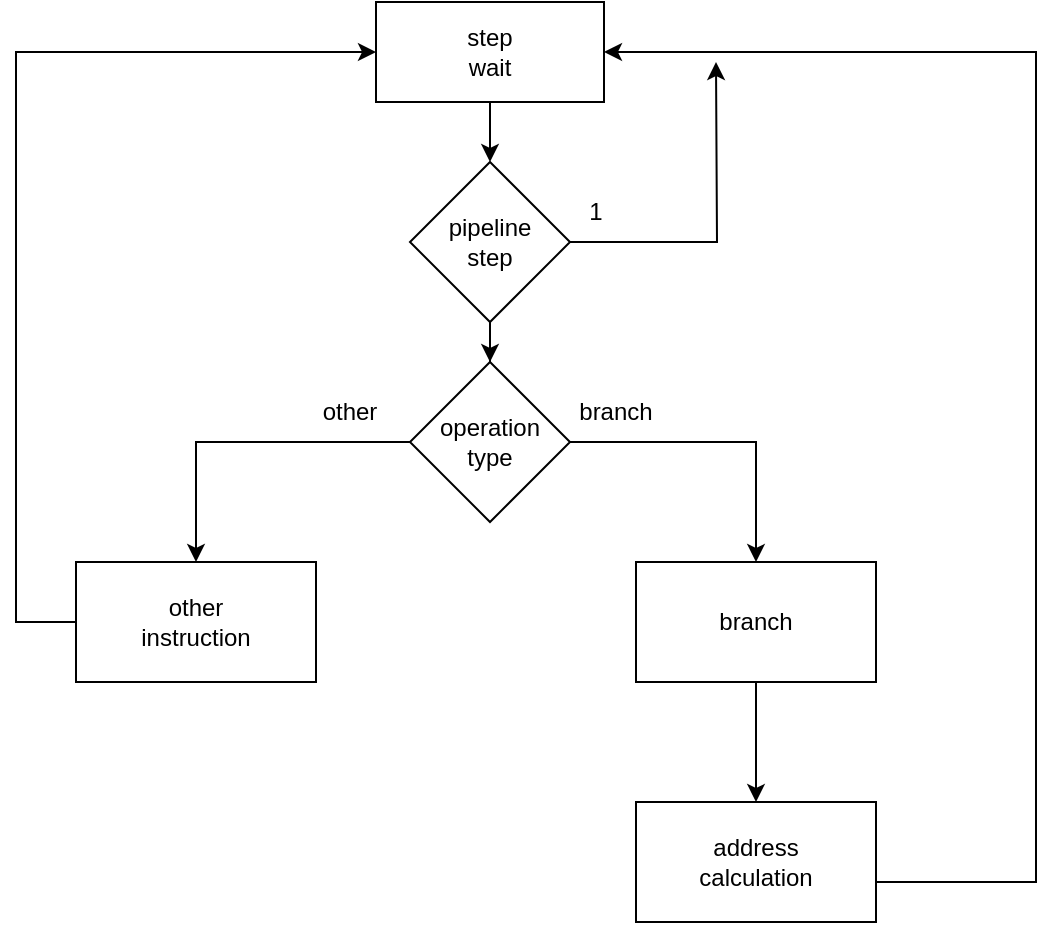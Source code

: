 <mxfile version="21.6.1" type="github">
  <diagram name="Pagina-1" id="BvZLiWGvvXwm4nVtBzlj">
    <mxGraphModel dx="880" dy="485" grid="1" gridSize="10" guides="1" tooltips="1" connect="1" arrows="1" fold="1" page="1" pageScale="1" pageWidth="827" pageHeight="1169" math="0" shadow="0">
      <root>
        <mxCell id="0" />
        <mxCell id="1" parent="0" />
        <mxCell id="xqy4iQtwoZSvaQh0FUmc-14" value="" style="edgeStyle=orthogonalEdgeStyle;rounded=0;orthogonalLoop=1;jettySize=auto;html=1;" edge="1" parent="1" source="xqy4iQtwoZSvaQh0FUmc-1" target="xqy4iQtwoZSvaQh0FUmc-13">
          <mxGeometry relative="1" as="geometry" />
        </mxCell>
        <mxCell id="xqy4iQtwoZSvaQh0FUmc-1" value="&lt;div&gt;step&lt;/div&gt;&lt;div&gt;wait&lt;br&gt;&lt;/div&gt;" style="rounded=0;whiteSpace=wrap;html=1;" vertex="1" parent="1">
          <mxGeometry x="360" y="30" width="114" height="50" as="geometry" />
        </mxCell>
        <mxCell id="xqy4iQtwoZSvaQh0FUmc-11" style="edgeStyle=orthogonalEdgeStyle;rounded=0;orthogonalLoop=1;jettySize=auto;html=1;entryX=0;entryY=0.5;entryDx=0;entryDy=0;" edge="1" parent="1" source="xqy4iQtwoZSvaQh0FUmc-2" target="xqy4iQtwoZSvaQh0FUmc-1">
          <mxGeometry relative="1" as="geometry">
            <Array as="points">
              <mxPoint x="180" y="340" />
              <mxPoint x="180" y="55" />
            </Array>
          </mxGeometry>
        </mxCell>
        <mxCell id="xqy4iQtwoZSvaQh0FUmc-2" value="&lt;div&gt;other&lt;/div&gt;&lt;div&gt;instruction&lt;br&gt;&lt;/div&gt;" style="rounded=0;whiteSpace=wrap;html=1;" vertex="1" parent="1">
          <mxGeometry x="210" y="310" width="120" height="60" as="geometry" />
        </mxCell>
        <mxCell id="xqy4iQtwoZSvaQh0FUmc-5" style="edgeStyle=orthogonalEdgeStyle;rounded=0;orthogonalLoop=1;jettySize=auto;html=1;" edge="1" parent="1" source="xqy4iQtwoZSvaQh0FUmc-3" target="xqy4iQtwoZSvaQh0FUmc-2">
          <mxGeometry relative="1" as="geometry" />
        </mxCell>
        <mxCell id="xqy4iQtwoZSvaQh0FUmc-8" style="edgeStyle=orthogonalEdgeStyle;rounded=0;orthogonalLoop=1;jettySize=auto;html=1;" edge="1" parent="1" source="xqy4iQtwoZSvaQh0FUmc-3" target="xqy4iQtwoZSvaQh0FUmc-7">
          <mxGeometry relative="1" as="geometry" />
        </mxCell>
        <mxCell id="xqy4iQtwoZSvaQh0FUmc-3" value="&lt;div&gt;operation&lt;/div&gt;&lt;div&gt;type&lt;br&gt;&lt;/div&gt;" style="rhombus;whiteSpace=wrap;html=1;" vertex="1" parent="1">
          <mxGeometry x="377" y="210" width="80" height="80" as="geometry" />
        </mxCell>
        <mxCell id="xqy4iQtwoZSvaQh0FUmc-10" value="" style="edgeStyle=orthogonalEdgeStyle;rounded=0;orthogonalLoop=1;jettySize=auto;html=1;" edge="1" parent="1" source="xqy4iQtwoZSvaQh0FUmc-7" target="xqy4iQtwoZSvaQh0FUmc-9">
          <mxGeometry relative="1" as="geometry" />
        </mxCell>
        <mxCell id="xqy4iQtwoZSvaQh0FUmc-7" value="branch" style="rounded=0;whiteSpace=wrap;html=1;" vertex="1" parent="1">
          <mxGeometry x="490" y="310" width="120" height="60" as="geometry" />
        </mxCell>
        <mxCell id="xqy4iQtwoZSvaQh0FUmc-12" style="edgeStyle=orthogonalEdgeStyle;rounded=0;orthogonalLoop=1;jettySize=auto;html=1;entryX=1;entryY=0.5;entryDx=0;entryDy=0;" edge="1" parent="1" source="xqy4iQtwoZSvaQh0FUmc-9" target="xqy4iQtwoZSvaQh0FUmc-1">
          <mxGeometry relative="1" as="geometry">
            <Array as="points">
              <mxPoint x="690" y="470" />
              <mxPoint x="690" y="55" />
            </Array>
          </mxGeometry>
        </mxCell>
        <mxCell id="xqy4iQtwoZSvaQh0FUmc-9" value="&lt;div&gt;address&lt;/div&gt;&lt;div&gt;calculation&lt;br&gt;&lt;/div&gt;" style="rounded=0;whiteSpace=wrap;html=1;" vertex="1" parent="1">
          <mxGeometry x="490" y="430" width="120" height="60" as="geometry" />
        </mxCell>
        <mxCell id="xqy4iQtwoZSvaQh0FUmc-15" style="edgeStyle=orthogonalEdgeStyle;rounded=0;orthogonalLoop=1;jettySize=auto;html=1;" edge="1" parent="1" source="xqy4iQtwoZSvaQh0FUmc-13">
          <mxGeometry relative="1" as="geometry">
            <mxPoint x="530" y="60" as="targetPoint" />
          </mxGeometry>
        </mxCell>
        <mxCell id="xqy4iQtwoZSvaQh0FUmc-16" value="" style="edgeStyle=orthogonalEdgeStyle;rounded=0;orthogonalLoop=1;jettySize=auto;html=1;" edge="1" parent="1" source="xqy4iQtwoZSvaQh0FUmc-13" target="xqy4iQtwoZSvaQh0FUmc-3">
          <mxGeometry relative="1" as="geometry" />
        </mxCell>
        <mxCell id="xqy4iQtwoZSvaQh0FUmc-13" value="&lt;div&gt;pipeline&lt;/div&gt;&lt;div&gt;step&lt;br&gt;&lt;/div&gt;" style="rhombus;whiteSpace=wrap;html=1;" vertex="1" parent="1">
          <mxGeometry x="377" y="110" width="80" height="80" as="geometry" />
        </mxCell>
        <mxCell id="xqy4iQtwoZSvaQh0FUmc-17" value="1" style="text;html=1;strokeColor=none;fillColor=none;align=center;verticalAlign=middle;whiteSpace=wrap;rounded=0;" vertex="1" parent="1">
          <mxGeometry x="440" y="120" width="60" height="30" as="geometry" />
        </mxCell>
        <mxCell id="xqy4iQtwoZSvaQh0FUmc-18" value="&lt;div&gt;other&lt;/div&gt;" style="text;html=1;strokeColor=none;fillColor=none;align=center;verticalAlign=middle;whiteSpace=wrap;rounded=0;" vertex="1" parent="1">
          <mxGeometry x="317" y="220" width="60" height="30" as="geometry" />
        </mxCell>
        <mxCell id="xqy4iQtwoZSvaQh0FUmc-19" value="branch" style="text;html=1;strokeColor=none;fillColor=none;align=center;verticalAlign=middle;whiteSpace=wrap;rounded=0;" vertex="1" parent="1">
          <mxGeometry x="450" y="220" width="60" height="30" as="geometry" />
        </mxCell>
      </root>
    </mxGraphModel>
  </diagram>
</mxfile>
